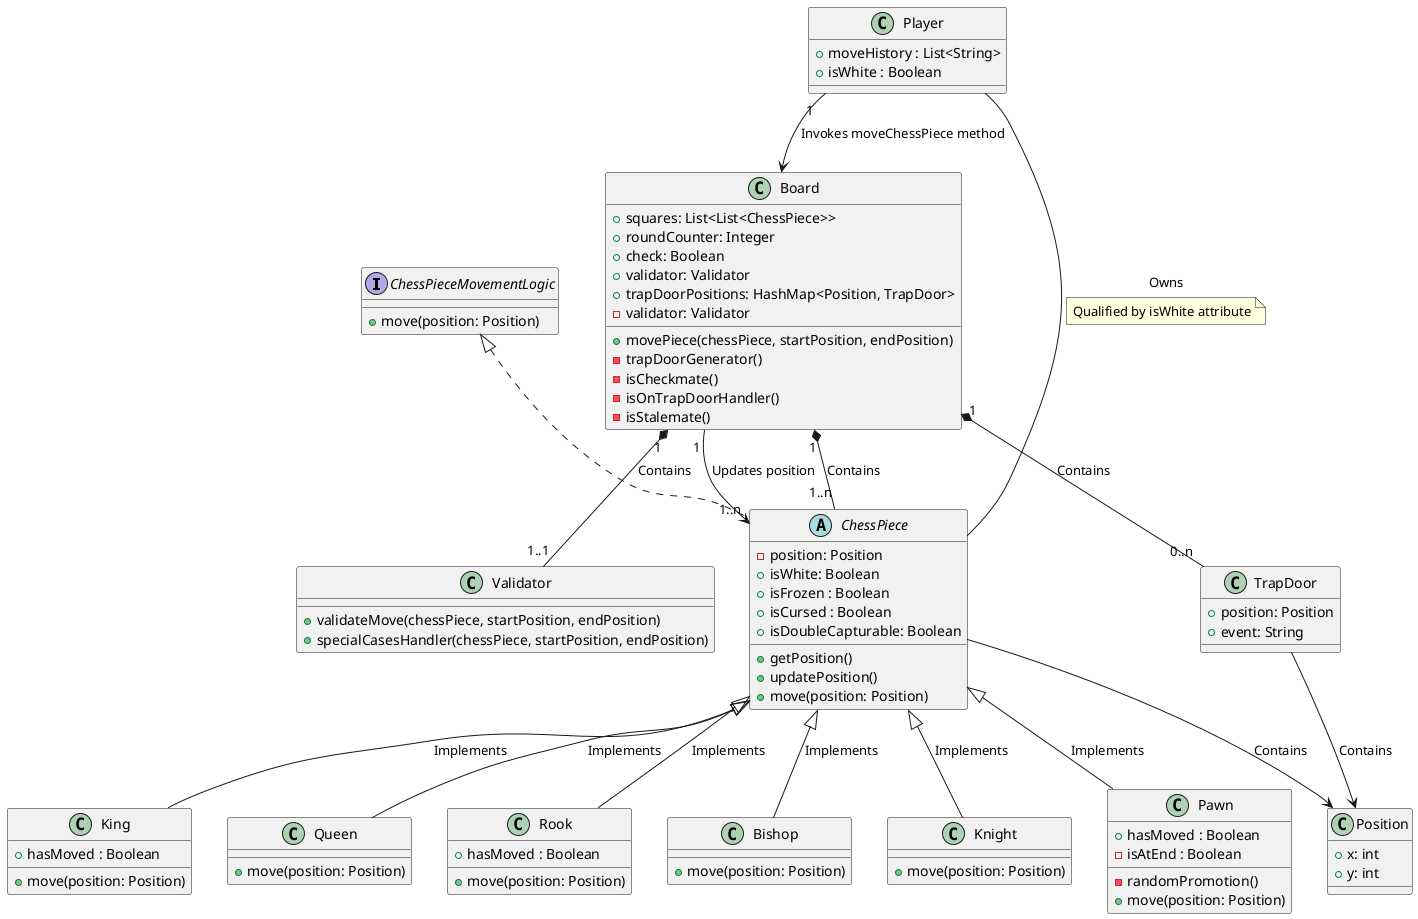 @startuml

interface ChessPieceMovementLogic{
    + move(position: Position)
}

abstract class ChessPiece implements ChessPieceMovementLogic{
    - position: Position
    + isWhite: Boolean
    + isFrozen : Boolean
    + isCursed : Boolean
    + isDoubleCapturable: Boolean
    + getPosition()
    + updatePosition()
    + move(position: Position)
}

class Validator {
    + validateMove(chessPiece, startPosition, endPosition)
    + specialCasesHandler(chessPiece, startPosition, endPosition)
}

class Board {
    + squares: List<List<ChessPiece>>
    + roundCounter: Integer
    + check: Boolean
    + validator: Validator
    + trapDoorPositions: HashMap<Position, TrapDoor>
    + movePiece(chessPiece, startPosition, endPosition)
    - trapDoorGenerator()
    - validator: Validator
    - isCheckmate()
    - isOnTrapDoorHandler()
    - isStalemate()
}

class TrapDoor {
    + position: Position
    + event: String
}

class Position {
    + x: int
    + y: int
}

class King {
    + hasMoved : Boolean
    + move(position: Position)
}

class Queen  {
    + move(position: Position)
}

class Rook  {
    + hasMoved : Boolean 
    + move(position: Position)
}

class Bishop {
    + move(position: Position)
}

class Knight {
    + move(position: Position)
}

class Pawn {
    + hasMoved : Boolean
    - isAtEnd : Boolean
    - randomPromotion()
    + move(position: Position)
}
' Each subclass of ChessPiece defines their move logic method

class Player {
    + moveHistory : List<String>
    + isWhite : Boolean
}

Board "1" --> "1..n" ChessPiece : "Updates position" 
' ChessPieces and TrapDoors and Validators cannot exist without a board
Board "1" *-- "1..n" ChessPiece : "Contains"
Board "1" *-- "0..n" TrapDoor : "Contains"
Board "1" *-- "1..1" Validator : "Contains"
' Player can send messages to the board but the board does not need to know who the player is
Player "1" --> Board : "Invokes moveChessPiece method"

' Trapdoor and ChessPiece are associated with position as they contain Position classes as one their class memebers
TrapDoor --> Position : "Contains"
ChessPiece --> Position : "Contains"

' Player knows what piece is their own based on the attribute isWhite 
Player -- ChessPiece : "Owns" 
note on link
    Qualified by isWhite attribute
end note

ChessPiece <|-- King : "Implements"
ChessPiece <|-- Queen : "Implements"
ChessPiece <|-- Rook : "Implements"
ChessPiece <|-- Bishop : "Implements"
ChessPiece <|-- Knight : "Implements"
ChessPiece <|-- Pawn : "Implements"

@enduml
